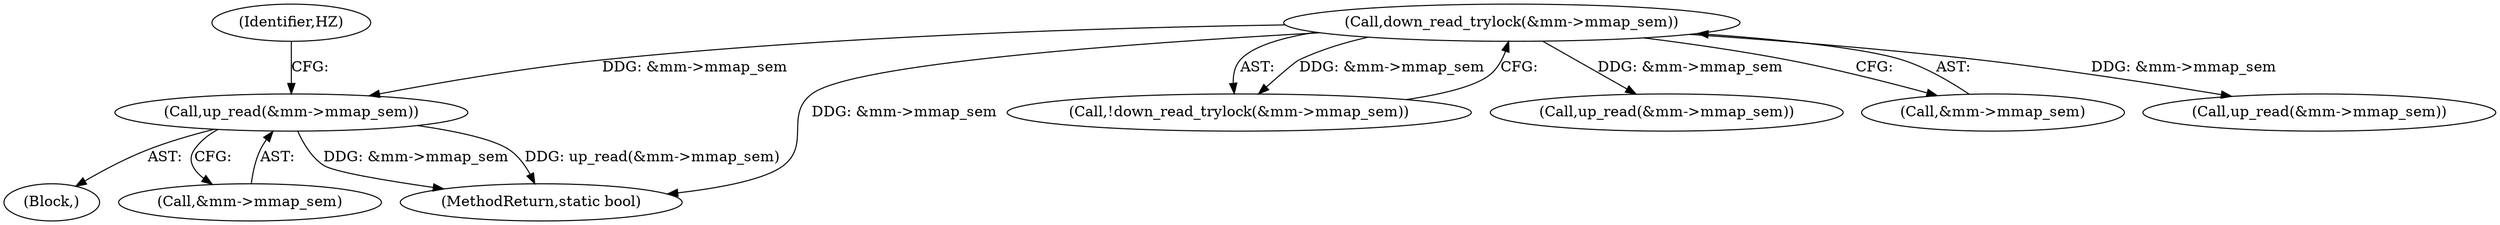 digraph "0_linux_687cb0884a714ff484d038e9190edc874edcf146@API" {
"1000138" [label="(Call,up_read(&mm->mmap_sem))"];
"1000120" [label="(Call,down_read_trylock(&mm->mmap_sem))"];
"1000137" [label="(Block,)"];
"1000119" [label="(Call,!down_read_trylock(&mm->mmap_sem))"];
"1000120" [label="(Call,down_read_trylock(&mm->mmap_sem))"];
"1000144" [label="(Identifier,HZ)"];
"1000245" [label="(Call,up_read(&mm->mmap_sem))"];
"1000139" [label="(Call,&mm->mmap_sem)"];
"1000138" [label="(Call,up_read(&mm->mmap_sem))"];
"1000121" [label="(Call,&mm->mmap_sem)"];
"1000154" [label="(Call,up_read(&mm->mmap_sem))"];
"1000260" [label="(MethodReturn,static bool)"];
"1000138" -> "1000137"  [label="AST: "];
"1000138" -> "1000139"  [label="CFG: "];
"1000139" -> "1000138"  [label="AST: "];
"1000144" -> "1000138"  [label="CFG: "];
"1000138" -> "1000260"  [label="DDG: &mm->mmap_sem"];
"1000138" -> "1000260"  [label="DDG: up_read(&mm->mmap_sem)"];
"1000120" -> "1000138"  [label="DDG: &mm->mmap_sem"];
"1000120" -> "1000119"  [label="AST: "];
"1000120" -> "1000121"  [label="CFG: "];
"1000121" -> "1000120"  [label="AST: "];
"1000119" -> "1000120"  [label="CFG: "];
"1000120" -> "1000260"  [label="DDG: &mm->mmap_sem"];
"1000120" -> "1000119"  [label="DDG: &mm->mmap_sem"];
"1000120" -> "1000154"  [label="DDG: &mm->mmap_sem"];
"1000120" -> "1000245"  [label="DDG: &mm->mmap_sem"];
}
